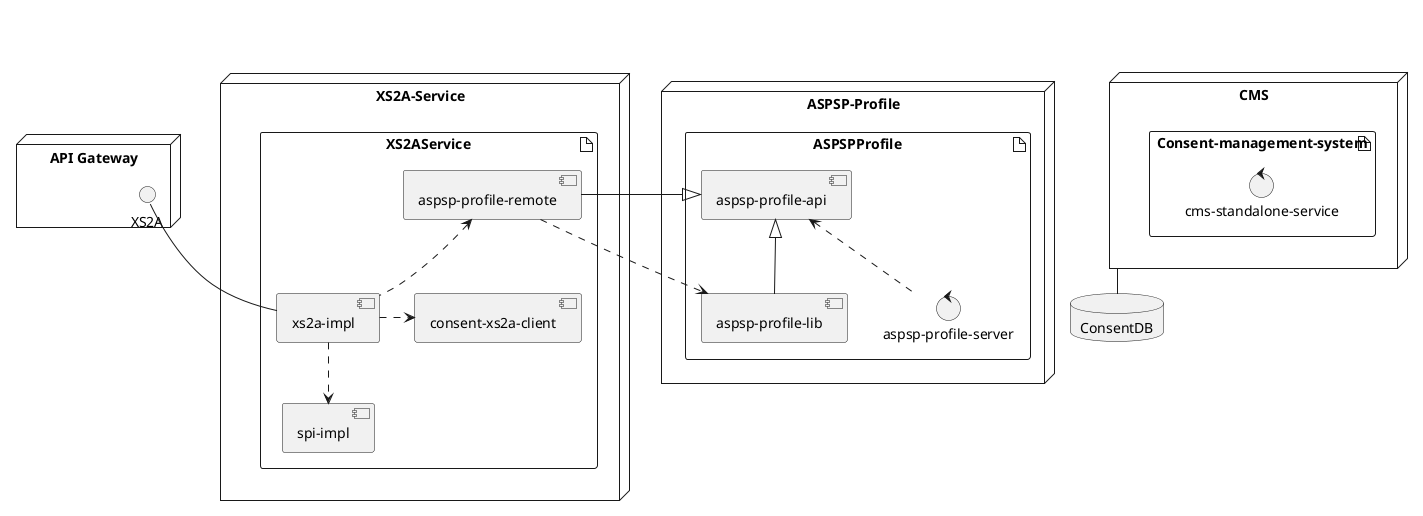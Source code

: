 @startuml

node "API Gateway" as node_gw {
    interface XS2A
}

node "ASPSP-Profile" {
    artifact "ASPSPProfile" {
        component "aspsp-profile-api" as profile_api
        component "aspsp-profile-lib" as profile_lib

        control "aspsp-profile-server" as profile_server
        profile_api <|-- profile_lib

        profile_api <.. profile_server
    }
}

node "XS2A-Service" as node_xs2a {
    artifact XS2AService {
        component "xs2a-impl" as xs2a_impl
        component "consent-xs2a-client" as cms_client
        component "spi-impl" as spi_impl
        component "aspsp-profile-remote" as profile_remote

        xs2a_impl .> cms_client
        xs2a_impl ..> spi_impl
        profile_remote <.. xs2a_impl

    }
}

node_gw -[hidden]> node_xs2a

XS2A - xs2a_impl

profile_remote -|> profile_api
profile_remote .> profile_lib

node CMS {
    artifact "Consent-management-system" {
        control "cms-standalone-service"
    }
}



database ConsentDB

CMS -- ConsentDB

@enduml
